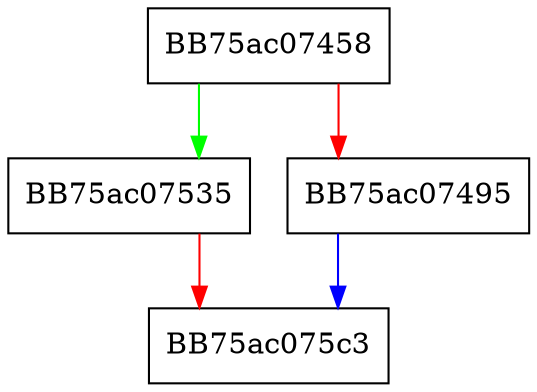 digraph ZSTD_resetCCtx_usingCDict {
  node [shape="box"];
  graph [splines=ortho];
  BB75ac07458 -> BB75ac07535 [color="green"];
  BB75ac07458 -> BB75ac07495 [color="red"];
  BB75ac07495 -> BB75ac075c3 [color="blue"];
  BB75ac07535 -> BB75ac075c3 [color="red"];
}